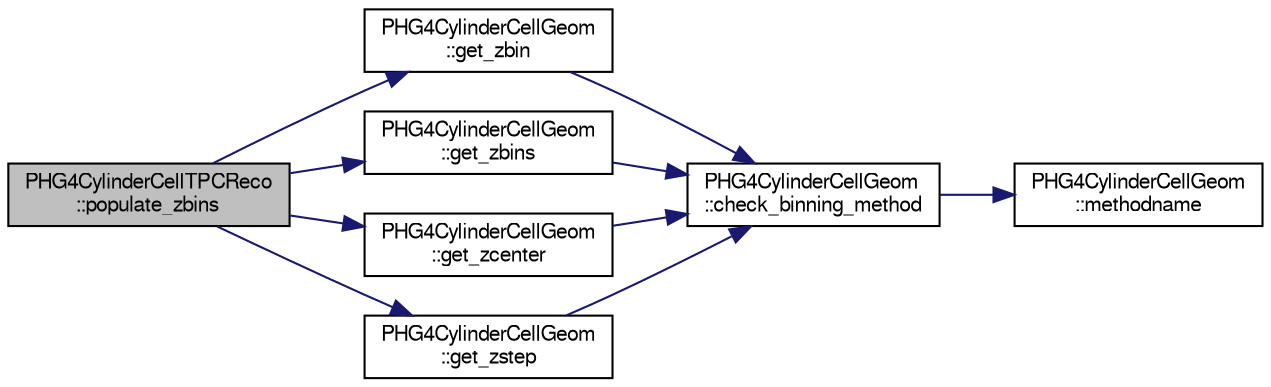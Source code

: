 digraph "PHG4CylinderCellTPCReco::populate_zbins"
{
  bgcolor="transparent";
  edge [fontname="FreeSans",fontsize="10",labelfontname="FreeSans",labelfontsize="10"];
  node [fontname="FreeSans",fontsize="10",shape=record];
  rankdir="LR";
  Node1 [label="PHG4CylinderCellTPCReco\l::populate_zbins",height=0.2,width=0.4,color="black", fillcolor="grey75", style="filled" fontcolor="black"];
  Node1 -> Node2 [color="midnightblue",fontsize="10",style="solid",fontname="FreeSans"];
  Node2 [label="PHG4CylinderCellGeom\l::get_zbin",height=0.2,width=0.4,color="black",URL="$d9/d85/classPHG4CylinderCellGeom.html#af2c3e1224776a2ba8129d5e85d66457a"];
  Node2 -> Node3 [color="midnightblue",fontsize="10",style="solid",fontname="FreeSans"];
  Node3 [label="PHG4CylinderCellGeom\l::check_binning_method",height=0.2,width=0.4,color="black",URL="$d9/d85/classPHG4CylinderCellGeom.html#a68f0276a8f9bdb6059c1e286a0465100"];
  Node3 -> Node4 [color="midnightblue",fontsize="10",style="solid",fontname="FreeSans"];
  Node4 [label="PHG4CylinderCellGeom\l::methodname",height=0.2,width=0.4,color="black",URL="$d9/d85/classPHG4CylinderCellGeom.html#a8e9118667d576868ba0bd5e6a6686efd"];
  Node1 -> Node5 [color="midnightblue",fontsize="10",style="solid",fontname="FreeSans"];
  Node5 [label="PHG4CylinderCellGeom\l::get_zbins",height=0.2,width=0.4,color="black",URL="$d9/d85/classPHG4CylinderCellGeom.html#a0cdfdbb3b06ded109b6229d2bd74e92d"];
  Node5 -> Node3 [color="midnightblue",fontsize="10",style="solid",fontname="FreeSans"];
  Node1 -> Node6 [color="midnightblue",fontsize="10",style="solid",fontname="FreeSans"];
  Node6 [label="PHG4CylinderCellGeom\l::get_zcenter",height=0.2,width=0.4,color="black",URL="$d9/d85/classPHG4CylinderCellGeom.html#a3de4ba34c361c7a4da2a2b2162491f7d"];
  Node6 -> Node3 [color="midnightblue",fontsize="10",style="solid",fontname="FreeSans"];
  Node1 -> Node7 [color="midnightblue",fontsize="10",style="solid",fontname="FreeSans"];
  Node7 [label="PHG4CylinderCellGeom\l::get_zstep",height=0.2,width=0.4,color="black",URL="$d9/d85/classPHG4CylinderCellGeom.html#adb898f36289b3d1614afc7fde61de260"];
  Node7 -> Node3 [color="midnightblue",fontsize="10",style="solid",fontname="FreeSans"];
}

